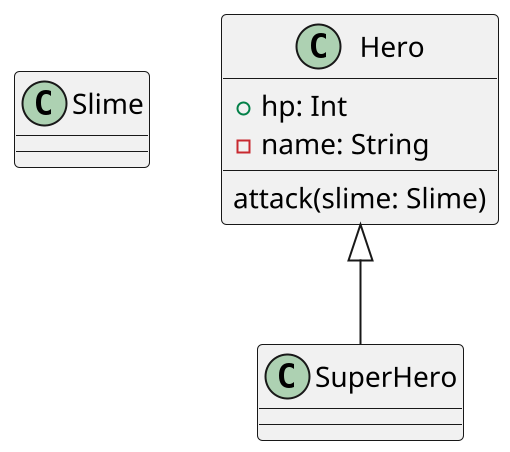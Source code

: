 @startuml
'https://plantuml.com/class-diagram
scale 2
' + means public
' - means private
' ~ means package private
class Slime

class Hero {
    + hp: Int
    - name: String

    attack(slime: Slime)

}

class SuperHero extends Hero

@enduml